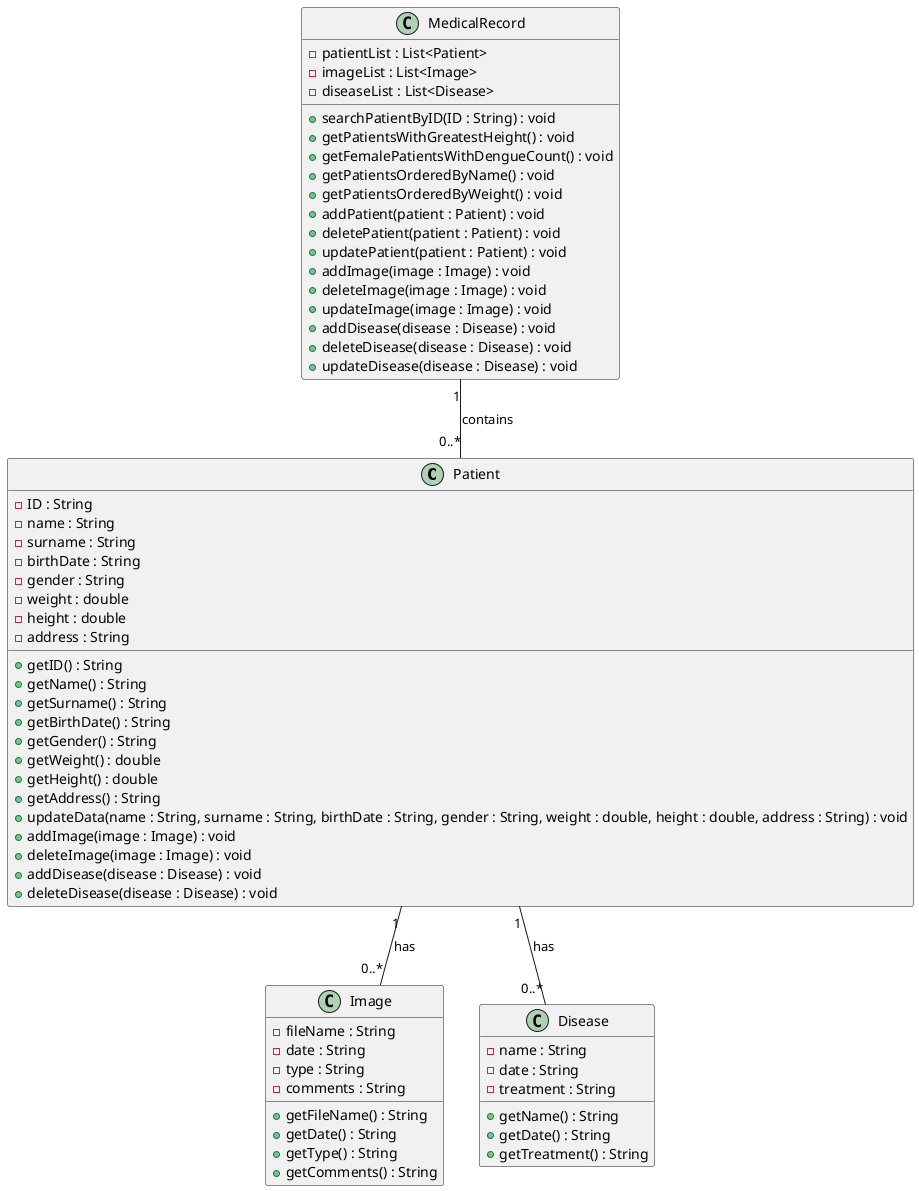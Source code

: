 @startuml
class Patient {
    - ID : String
    - name : String
    - surname : String
    - birthDate : String
    - gender : String
    - weight : double
    - height : double
    - address : String
    + getID() : String
    + getName() : String
    + getSurname() : String
    + getBirthDate() : String
    + getGender() : String
    + getWeight() : double
    + getHeight() : double
    + getAddress() : String
    + updateData(name : String, surname : String, birthDate : String, gender : String, weight : double, height : double, address : String) : void
    + addImage(image : Image) : void
    + deleteImage(image : Image) : void
    + addDisease(disease : Disease) : void
    + deleteDisease(disease : Disease) : void
}

class Image {
    - fileName : String
    - date : String
    - type : String
    - comments : String
    + getFileName() : String
    + getDate() : String
    + getType() : String
    + getComments() : String
}

class Disease {
    - name : String
    - date : String
    - treatment : String
    + getName() : String
    + getDate() : String
    + getTreatment() : String
}

class MedicalRecord {
    - patientList : List<Patient>
    - imageList : List<Image>
    - diseaseList : List<Disease>
    + searchPatientByID(ID : String) : void
    + getPatientsWithGreatestHeight() : void
    + getFemalePatientsWithDengueCount() : void
    + getPatientsOrderedByName() : void
    + getPatientsOrderedByWeight() : void
    + addPatient(patient : Patient) : void
    + deletePatient(patient : Patient) : void
    + updatePatient(patient : Patient) : void
    + addImage(image : Image) : void
    + deleteImage(image : Image) : void
    + updateImage(image : Image) : void
    + addDisease(disease : Disease) : void
    + deleteDisease(disease : Disease) : void
    + updateDisease(disease : Disease) : void
}

Patient "1" -- "0..*" Image : has
Patient "1" -- "0..*" Disease : has
MedicalRecord "1" -- "0..*" Patient : contains
@enduml

